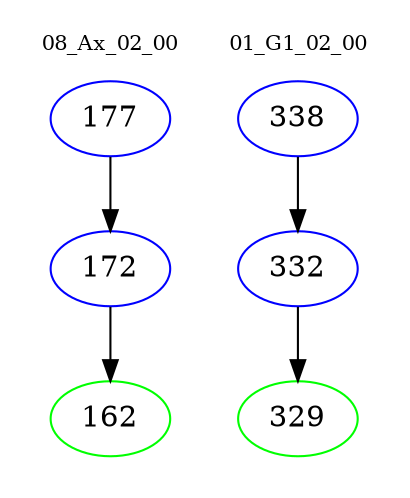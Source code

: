 digraph{
subgraph cluster_0 {
color = white
label = "08_Ax_02_00";
fontsize=10;
T0_177 [label="177", color="blue"]
T0_177 -> T0_172 [color="black"]
T0_172 [label="172", color="blue"]
T0_172 -> T0_162 [color="black"]
T0_162 [label="162", color="green"]
}
subgraph cluster_1 {
color = white
label = "01_G1_02_00";
fontsize=10;
T1_338 [label="338", color="blue"]
T1_338 -> T1_332 [color="black"]
T1_332 [label="332", color="blue"]
T1_332 -> T1_329 [color="black"]
T1_329 [label="329", color="green"]
}
}
